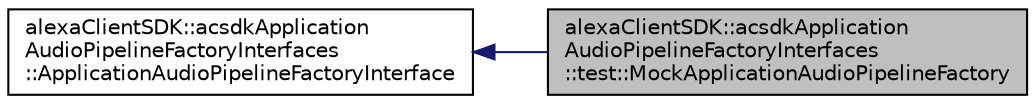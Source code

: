 digraph "alexaClientSDK::acsdkApplicationAudioPipelineFactoryInterfaces::test::MockApplicationAudioPipelineFactory"
{
  edge [fontname="Helvetica",fontsize="10",labelfontname="Helvetica",labelfontsize="10"];
  node [fontname="Helvetica",fontsize="10",shape=record];
  rankdir="LR";
  Node2 [label="alexaClientSDK::acsdkApplication\lAudioPipelineFactoryInterfaces\l::test::MockApplicationAudioPipelineFactory",height=0.2,width=0.4,color="black", fillcolor="grey75", style="filled", fontcolor="black"];
  Node3 -> Node2 [dir="back",color="midnightblue",fontsize="10",style="solid",fontname="Helvetica"];
  Node3 [label="alexaClientSDK::acsdkApplication\lAudioPipelineFactoryInterfaces\l::ApplicationAudioPipelineFactoryInterface",height=0.2,width=0.4,color="black", fillcolor="white", style="filled",URL="$classalexa_client_s_d_k_1_1acsdk_application_audio_pipeline_factory_interfaces_1_1_application_audio_pipeline_factory_interface.html"];
}
